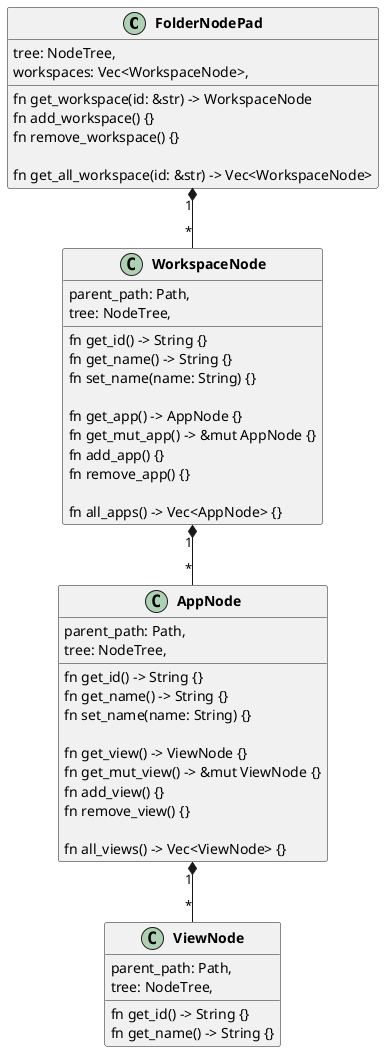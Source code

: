 @startuml
skinparam classFontStyle Bold
skinparam ActivityBackgroundColor Silver
skinparam ActivityBorderColor DimGray
'left to right direction

class FolderNodePad {
    tree: NodeTree,
    workspaces: Vec<WorkspaceNode>,

    fn get_workspace(id: &str) -> WorkspaceNode
    fn add_workspace() {}
    fn remove_workspace() {}

    fn get_all_workspace(id: &str) -> Vec<WorkspaceNode>
}

class WorkspaceNode {
    parent_path: Path,
    tree: NodeTree,

'attributes
    fn get_id() -> String {}
    fn get_name() -> String {}
    fn set_name(name: String) {}

    fn get_app() -> AppNode {}
    fn get_mut_app() -> &mut AppNode {}
    fn add_app() {}
    fn remove_app() {}

    fn all_apps() -> Vec<AppNode> {}
}


class AppNode {
    parent_path: Path,
    tree: NodeTree,


'attributes
    fn get_id() -> String {}
    fn get_name() -> String {}
    fn set_name(name: String) {}

    fn get_view() -> ViewNode {}
    fn get_mut_view() -> &mut ViewNode {}
    fn add_view() {}
    fn remove_view() {}

    fn all_views() -> Vec<ViewNode> {}
}

class ViewNode {
    parent_path: Path,
    tree: NodeTree,

    fn get_id() -> String {}
    fn get_name() -> String {}
}

FolderNodePad "1" *-- "*" WorkspaceNode
WorkspaceNode "1" *-- "*" AppNode
AppNode "1" *-- "*" ViewNode
@enduml